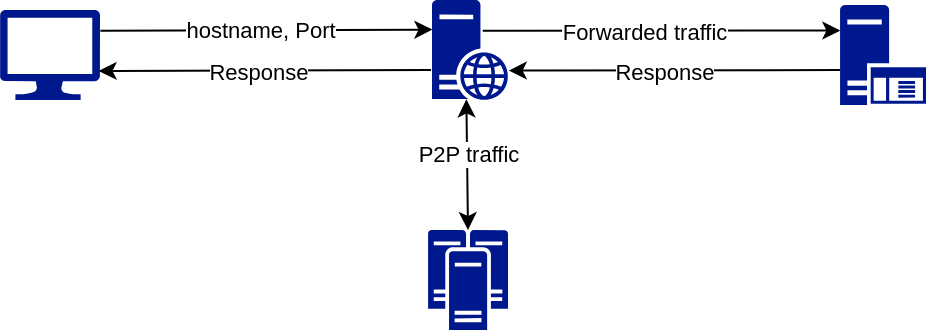 <mxfile version="20.4.1" type="device"><diagram id="gIqkn7NOCH3BrUDm_vGl" name="Page-1"><mxGraphModel dx="569" dy="292" grid="1" gridSize="10" guides="1" tooltips="1" connect="1" arrows="1" fold="1" page="1" pageScale="1" pageWidth="850" pageHeight="1100" math="0" shadow="0"><root><mxCell id="0"/><mxCell id="1" parent="0"/><mxCell id="v1ifMpwDSVuITm1SB3gP-1" value="" style="sketch=0;aspect=fixed;pointerEvents=1;shadow=0;dashed=0;html=1;strokeColor=none;labelPosition=center;verticalLabelPosition=bottom;verticalAlign=top;align=center;fillColor=#00188D;shape=mxgraph.azure.computer" parent="1" vertex="1"><mxGeometry x="190" y="390" width="50" height="45" as="geometry"/></mxCell><mxCell id="v1ifMpwDSVuITm1SB3gP-2" value="" style="sketch=0;aspect=fixed;pointerEvents=1;shadow=0;dashed=0;html=1;strokeColor=none;labelPosition=center;verticalLabelPosition=bottom;verticalAlign=top;align=center;fillColor=#00188D;shape=mxgraph.mscae.enterprise.application_server" parent="1" vertex="1"><mxGeometry x="610" y="387.5" width="43" height="50" as="geometry"/></mxCell><mxCell id="v1ifMpwDSVuITm1SB3gP-3" value="" style="endArrow=classic;html=1;rounded=0;exitX=1.004;exitY=0.231;exitDx=0;exitDy=0;exitPerimeter=0;entryX=0.005;entryY=0.296;entryDx=0;entryDy=0;entryPerimeter=0;" parent="1" source="v1ifMpwDSVuITm1SB3gP-1" target="8oRCTKifK-XQe1NP_Z3S-1" edge="1"><mxGeometry width="50" height="50" relative="1" as="geometry"><mxPoint x="370" y="450" as="sourcePoint"/><mxPoint x="410" y="400" as="targetPoint"/></mxGeometry></mxCell><mxCell id="v1ifMpwDSVuITm1SB3gP-4" value="hostname, Port" style="edgeLabel;html=1;align=center;verticalAlign=middle;resizable=0;points=[];" parent="v1ifMpwDSVuITm1SB3gP-3" vertex="1" connectable="0"><mxGeometry x="-0.228" relative="1" as="geometry"><mxPoint x="16" as="offset"/></mxGeometry></mxCell><mxCell id="v1ifMpwDSVuITm1SB3gP-5" value="" style="endArrow=classic;html=1;rounded=0;entryX=0.986;entryY=0.677;entryDx=0;entryDy=0;entryPerimeter=0;exitX=-0.013;exitY=0.701;exitDx=0;exitDy=0;exitPerimeter=0;" parent="1" source="8oRCTKifK-XQe1NP_Z3S-1" target="v1ifMpwDSVuITm1SB3gP-1" edge="1"><mxGeometry width="50" height="50" relative="1" as="geometry"><mxPoint x="410" y="420" as="sourcePoint"/><mxPoint x="420" y="400" as="targetPoint"/></mxGeometry></mxCell><mxCell id="v1ifMpwDSVuITm1SB3gP-6" value="Response" style="edgeLabel;html=1;align=center;verticalAlign=middle;resizable=0;points=[];" parent="v1ifMpwDSVuITm1SB3gP-5" vertex="1" connectable="0"><mxGeometry x="0.041" relative="1" as="geometry"><mxPoint as="offset"/></mxGeometry></mxCell><mxCell id="v1ifMpwDSVuITm1SB3gP-7" value="" style="sketch=0;aspect=fixed;pointerEvents=1;shadow=0;dashed=0;html=1;strokeColor=none;labelPosition=center;verticalLabelPosition=bottom;verticalAlign=top;align=center;fillColor=#00188D;shape=mxgraph.mscae.enterprise.cluster_server" parent="1" vertex="1"><mxGeometry x="404" y="500" width="40" height="50" as="geometry"/></mxCell><mxCell id="v1ifMpwDSVuITm1SB3gP-9" value="" style="endArrow=classic;startArrow=classic;html=1;rounded=0;entryX=0.5;entryY=0;entryDx=0;entryDy=0;entryPerimeter=0;exitX=0.452;exitY=0.993;exitDx=0;exitDy=0;exitPerimeter=0;" parent="1" source="8oRCTKifK-XQe1NP_Z3S-1" target="v1ifMpwDSVuITm1SB3gP-7" edge="1"><mxGeometry width="50" height="50" relative="1" as="geometry"><mxPoint x="424" y="480" as="sourcePoint"/><mxPoint x="564" y="320" as="targetPoint"/></mxGeometry></mxCell><mxCell id="v1ifMpwDSVuITm1SB3gP-10" value="P2P traffic" style="edgeLabel;html=1;align=center;verticalAlign=middle;resizable=0;points=[];" parent="v1ifMpwDSVuITm1SB3gP-9" vertex="1" connectable="0"><mxGeometry x="-0.169" relative="1" as="geometry"><mxPoint as="offset"/></mxGeometry></mxCell><mxCell id="8oRCTKifK-XQe1NP_Z3S-1" value="" style="sketch=0;aspect=fixed;pointerEvents=1;shadow=0;dashed=0;html=1;strokeColor=none;labelPosition=center;verticalLabelPosition=bottom;verticalAlign=top;align=center;fillColor=#00188D;shape=mxgraph.mscae.enterprise.web_server" vertex="1" parent="1"><mxGeometry x="406" y="385" width="38" height="50" as="geometry"/></mxCell><mxCell id="8oRCTKifK-XQe1NP_Z3S-2" value="" style="endArrow=classic;html=1;rounded=0;entryX=0.004;entryY=0.255;entryDx=0;entryDy=0;entryPerimeter=0;exitX=0.668;exitY=0.308;exitDx=0;exitDy=0;exitPerimeter=0;" edge="1" parent="1" source="8oRCTKifK-XQe1NP_Z3S-1" target="v1ifMpwDSVuITm1SB3gP-2"><mxGeometry width="50" height="50" relative="1" as="geometry"><mxPoint x="430" y="460" as="sourcePoint"/><mxPoint x="480" y="410" as="targetPoint"/></mxGeometry></mxCell><mxCell id="8oRCTKifK-XQe1NP_Z3S-3" value="Forwarded traffic" style="edgeLabel;html=1;align=center;verticalAlign=middle;resizable=0;points=[];" vertex="1" connectable="0" parent="8oRCTKifK-XQe1NP_Z3S-2"><mxGeometry x="-0.106" relative="1" as="geometry"><mxPoint as="offset"/></mxGeometry></mxCell><mxCell id="8oRCTKifK-XQe1NP_Z3S-4" value="" style="endArrow=classic;html=1;rounded=0;exitX=0;exitY=0.65;exitDx=0;exitDy=0;exitPerimeter=0;entryX=1.01;entryY=0.706;entryDx=0;entryDy=0;entryPerimeter=0;" edge="1" parent="1" source="v1ifMpwDSVuITm1SB3gP-2" target="8oRCTKifK-XQe1NP_Z3S-1"><mxGeometry width="50" height="50" relative="1" as="geometry"><mxPoint x="470" y="450" as="sourcePoint"/><mxPoint x="520" y="400" as="targetPoint"/></mxGeometry></mxCell><mxCell id="8oRCTKifK-XQe1NP_Z3S-5" value="Response" style="edgeLabel;html=1;align=center;verticalAlign=middle;resizable=0;points=[];" vertex="1" connectable="0" parent="8oRCTKifK-XQe1NP_Z3S-4"><mxGeometry x="0.067" y="1" relative="1" as="geometry"><mxPoint as="offset"/></mxGeometry></mxCell></root></mxGraphModel></diagram></mxfile>